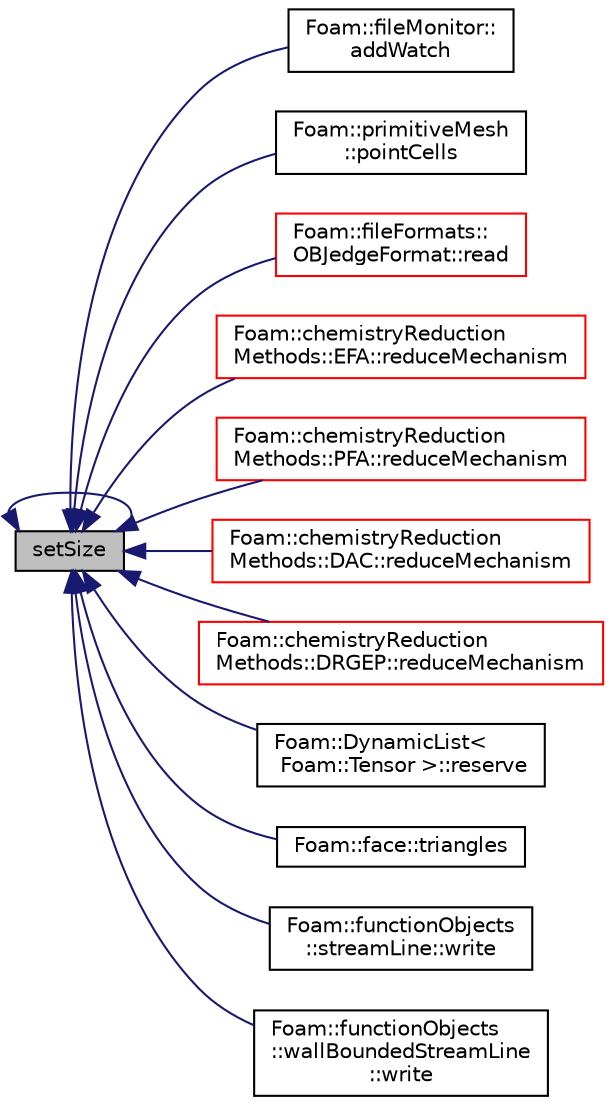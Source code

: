 digraph "setSize"
{
  bgcolor="transparent";
  edge [fontname="Helvetica",fontsize="10",labelfontname="Helvetica",labelfontsize="10"];
  node [fontname="Helvetica",fontsize="10",shape=record];
  rankdir="LR";
  Node223 [label="setSize",height=0.2,width=0.4,color="black", fillcolor="grey75", style="filled", fontcolor="black"];
  Node223 -> Node224 [dir="back",color="midnightblue",fontsize="10",style="solid",fontname="Helvetica"];
  Node224 [label="Foam::fileMonitor::\laddWatch",height=0.2,width=0.4,color="black",URL="$a29853.html#a54ba439641e4df6b49575fcd05af4286",tooltip="Add file to watch. Return watch descriptor. "];
  Node223 -> Node225 [dir="back",color="midnightblue",fontsize="10",style="solid",fontname="Helvetica"];
  Node225 [label="Foam::primitiveMesh\l::pointCells",height=0.2,width=0.4,color="black",URL="$a28685.html#ae6985126b1c1cb19bba1c06e5264dd96",tooltip="pointCells using pointFaces "];
  Node223 -> Node226 [dir="back",color="midnightblue",fontsize="10",style="solid",fontname="Helvetica"];
  Node226 [label="Foam::fileFormats::\lOBJedgeFormat::read",height=0.2,width=0.4,color="red",URL="$a22537.html#a464ebd67acbdff0014d4dae69e3ec4be",tooltip="Read from file. "];
  Node223 -> Node228 [dir="back",color="midnightblue",fontsize="10",style="solid",fontname="Helvetica"];
  Node228 [label="Foam::chemistryReduction\lMethods::EFA::reduceMechanism",height=0.2,width=0.4,color="red",URL="$a31093.html#ab97a7154228c1656fe098928083bbc27",tooltip="Reduce the mechanism. "];
  Node223 -> Node230 [dir="back",color="midnightblue",fontsize="10",style="solid",fontname="Helvetica"];
  Node230 [label="Foam::chemistryReduction\lMethods::PFA::reduceMechanism",height=0.2,width=0.4,color="red",URL="$a31109.html#ab97a7154228c1656fe098928083bbc27",tooltip="Reduce the mechanism. "];
  Node223 -> Node232 [dir="back",color="midnightblue",fontsize="10",style="solid",fontname="Helvetica"];
  Node232 [label="Foam::chemistryReduction\lMethods::DAC::reduceMechanism",height=0.2,width=0.4,color="red",URL="$a31073.html#ab97a7154228c1656fe098928083bbc27",tooltip="Reduce the mechanism. "];
  Node223 -> Node234 [dir="back",color="midnightblue",fontsize="10",style="solid",fontname="Helvetica"];
  Node234 [label="Foam::chemistryReduction\lMethods::DRGEP::reduceMechanism",height=0.2,width=0.4,color="red",URL="$a31081.html#ab97a7154228c1656fe098928083bbc27",tooltip="Reduce the mechanism. "];
  Node223 -> Node236 [dir="back",color="midnightblue",fontsize="10",style="solid",fontname="Helvetica"];
  Node236 [label="Foam::DynamicList\<\l Foam::Tensor \>::reserve",height=0.2,width=0.4,color="black",URL="$a27005.html#a7294bcb6d8983466db362b4acf6e72ec",tooltip="Reserve allocation space for at least this size. "];
  Node223 -> Node223 [dir="back",color="midnightblue",fontsize="10",style="solid",fontname="Helvetica"];
  Node223 -> Node237 [dir="back",color="midnightblue",fontsize="10",style="solid",fontname="Helvetica"];
  Node237 [label="Foam::face::triangles",height=0.2,width=0.4,color="black",URL="$a28369.html#ab6d68c2ffc84f2ab09fd7d781a0fbc71"];
  Node223 -> Node238 [dir="back",color="midnightblue",fontsize="10",style="solid",fontname="Helvetica"];
  Node238 [label="Foam::functionObjects\l::streamLine::write",height=0.2,width=0.4,color="black",URL="$a24273.html#ae8f6374e29a250261b3979bbd6e5cb40",tooltip="Calculate and write the steamlines. "];
  Node223 -> Node239 [dir="back",color="midnightblue",fontsize="10",style="solid",fontname="Helvetica"];
  Node239 [label="Foam::functionObjects\l::wallBoundedStreamLine\l::write",height=0.2,width=0.4,color="black",URL="$a24317.html#ae8f6374e29a250261b3979bbd6e5cb40",tooltip="Calculate and write the wall-bounded streamlines. "];
}
